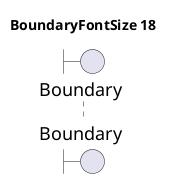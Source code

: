 @startuml
'!include ../../../plantuml-styles/plantuml-ae-skinparam-ex.iuml

skinparam BoundaryFontSize 18

title BoundaryFontSize 18

boundary Boundary

@enduml